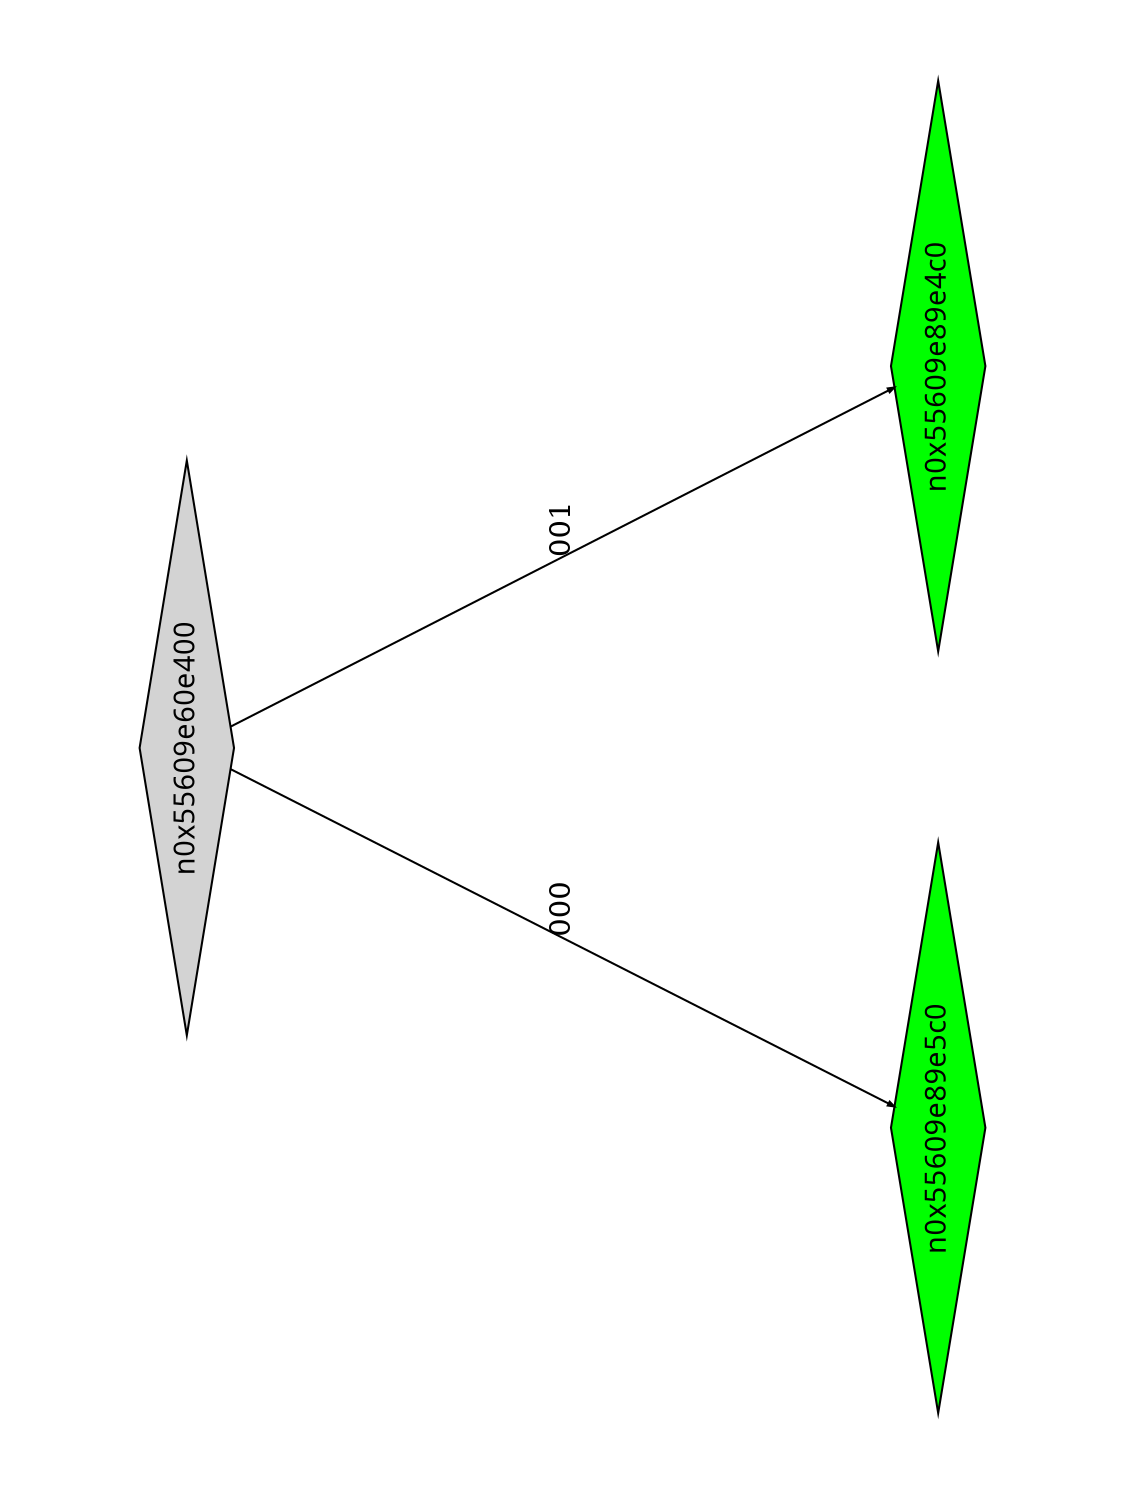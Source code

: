 digraph G {
	size="10,7.5";
	ratio=fill;
	rotate=90;
	center = "true";
	node [style="filled",width=.1,height=.1,fontname="Terminus"]
	edge [arrowsize=.3]
	n0x55609e60e400 [shape=diamond];
	n0x55609e60e400 -> n0x55609e89e5c0 [label=000];
	n0x55609e60e400 -> n0x55609e89e4c0 [label=001];
	n0x55609e89e4c0 [shape=diamond,fillcolor=green];
	n0x55609e89e5c0 [shape=diamond,fillcolor=green];
}
